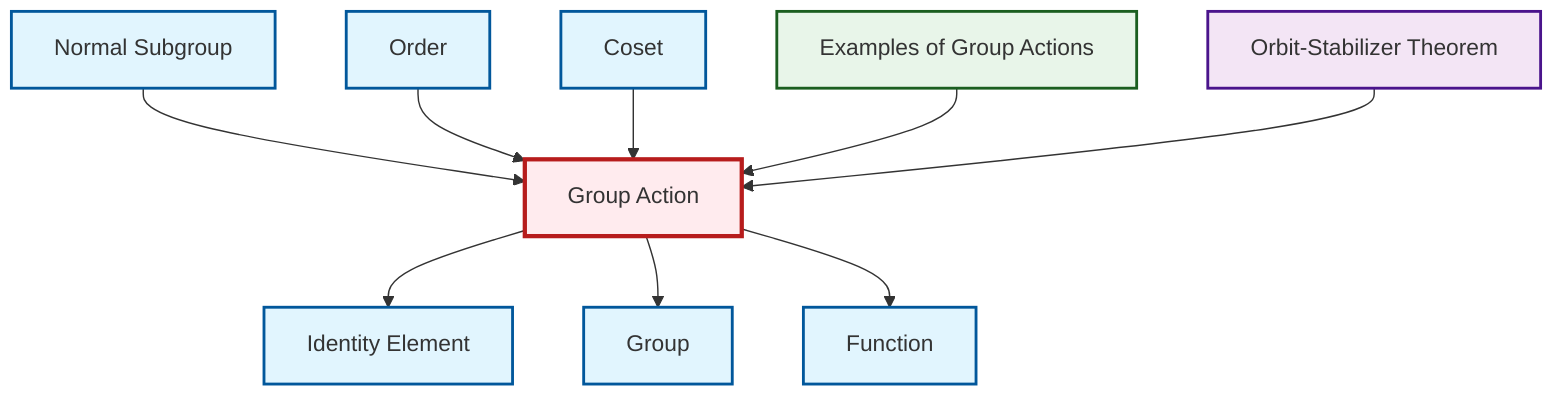 graph TD
    classDef definition fill:#e1f5fe,stroke:#01579b,stroke-width:2px
    classDef theorem fill:#f3e5f5,stroke:#4a148c,stroke-width:2px
    classDef axiom fill:#fff3e0,stroke:#e65100,stroke-width:2px
    classDef example fill:#e8f5e9,stroke:#1b5e20,stroke-width:2px
    classDef current fill:#ffebee,stroke:#b71c1c,stroke-width:3px
    def-order["Order"]:::definition
    def-group["Group"]:::definition
    def-group-action["Group Action"]:::definition
    thm-orbit-stabilizer["Orbit-Stabilizer Theorem"]:::theorem
    def-function["Function"]:::definition
    ex-group-action-examples["Examples of Group Actions"]:::example
    def-coset["Coset"]:::definition
    def-normal-subgroup["Normal Subgroup"]:::definition
    def-identity-element["Identity Element"]:::definition
    def-normal-subgroup --> def-group-action
    def-group-action --> def-identity-element
    def-order --> def-group-action
    def-group-action --> def-group
    def-coset --> def-group-action
    ex-group-action-examples --> def-group-action
    thm-orbit-stabilizer --> def-group-action
    def-group-action --> def-function
    class def-group-action current